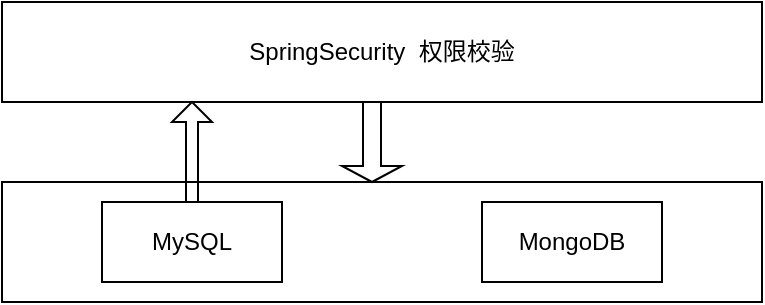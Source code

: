 <mxfile version="15.4.0" type="device"><diagram id="OvdS2PsB9A-CxroOEgCz" name="第 1 页"><mxGraphModel dx="1024" dy="592" grid="1" gridSize="10" guides="1" tooltips="1" connect="0" arrows="1" fold="1" page="1" pageScale="1" pageWidth="827" pageHeight="1169" math="0" shadow="0"><root><mxCell id="0"/><mxCell id="1" parent="0"/><mxCell id="S0OIRs5NeqWrLTZwMszr-1" value="" style="rounded=0;whiteSpace=wrap;html=1;fillColor=none;" vertex="1" parent="1"><mxGeometry x="210" y="480" width="380" height="60" as="geometry"/></mxCell><mxCell id="S0OIRs5NeqWrLTZwMszr-2" value="MySQL" style="rounded=0;whiteSpace=wrap;html=1;fillColor=none;" vertex="1" parent="1"><mxGeometry x="260" y="490" width="90" height="40" as="geometry"/></mxCell><mxCell id="S0OIRs5NeqWrLTZwMszr-3" value="MongoDB" style="rounded=0;whiteSpace=wrap;html=1;fillColor=none;" vertex="1" parent="1"><mxGeometry x="450" y="490" width="90" height="40" as="geometry"/></mxCell><mxCell id="S0OIRs5NeqWrLTZwMszr-4" value="SpringSecurity&amp;nbsp; 权限校验" style="rounded=0;whiteSpace=wrap;html=1;fillColor=none;" vertex="1" parent="1"><mxGeometry x="210" y="390" width="380" height="50" as="geometry"/></mxCell><mxCell id="S0OIRs5NeqWrLTZwMszr-12" value="" style="shape=singleArrow;direction=south;whiteSpace=wrap;html=1;fillColor=none;" vertex="1" parent="1"><mxGeometry x="380" y="440" width="30" height="40" as="geometry"/></mxCell><mxCell id="S0OIRs5NeqWrLTZwMszr-13" value="" style="shape=singleArrow;direction=north;whiteSpace=wrap;html=1;fillColor=none;" vertex="1" parent="1"><mxGeometry x="295" y="440" width="20" height="50" as="geometry"/></mxCell></root></mxGraphModel></diagram></mxfile>